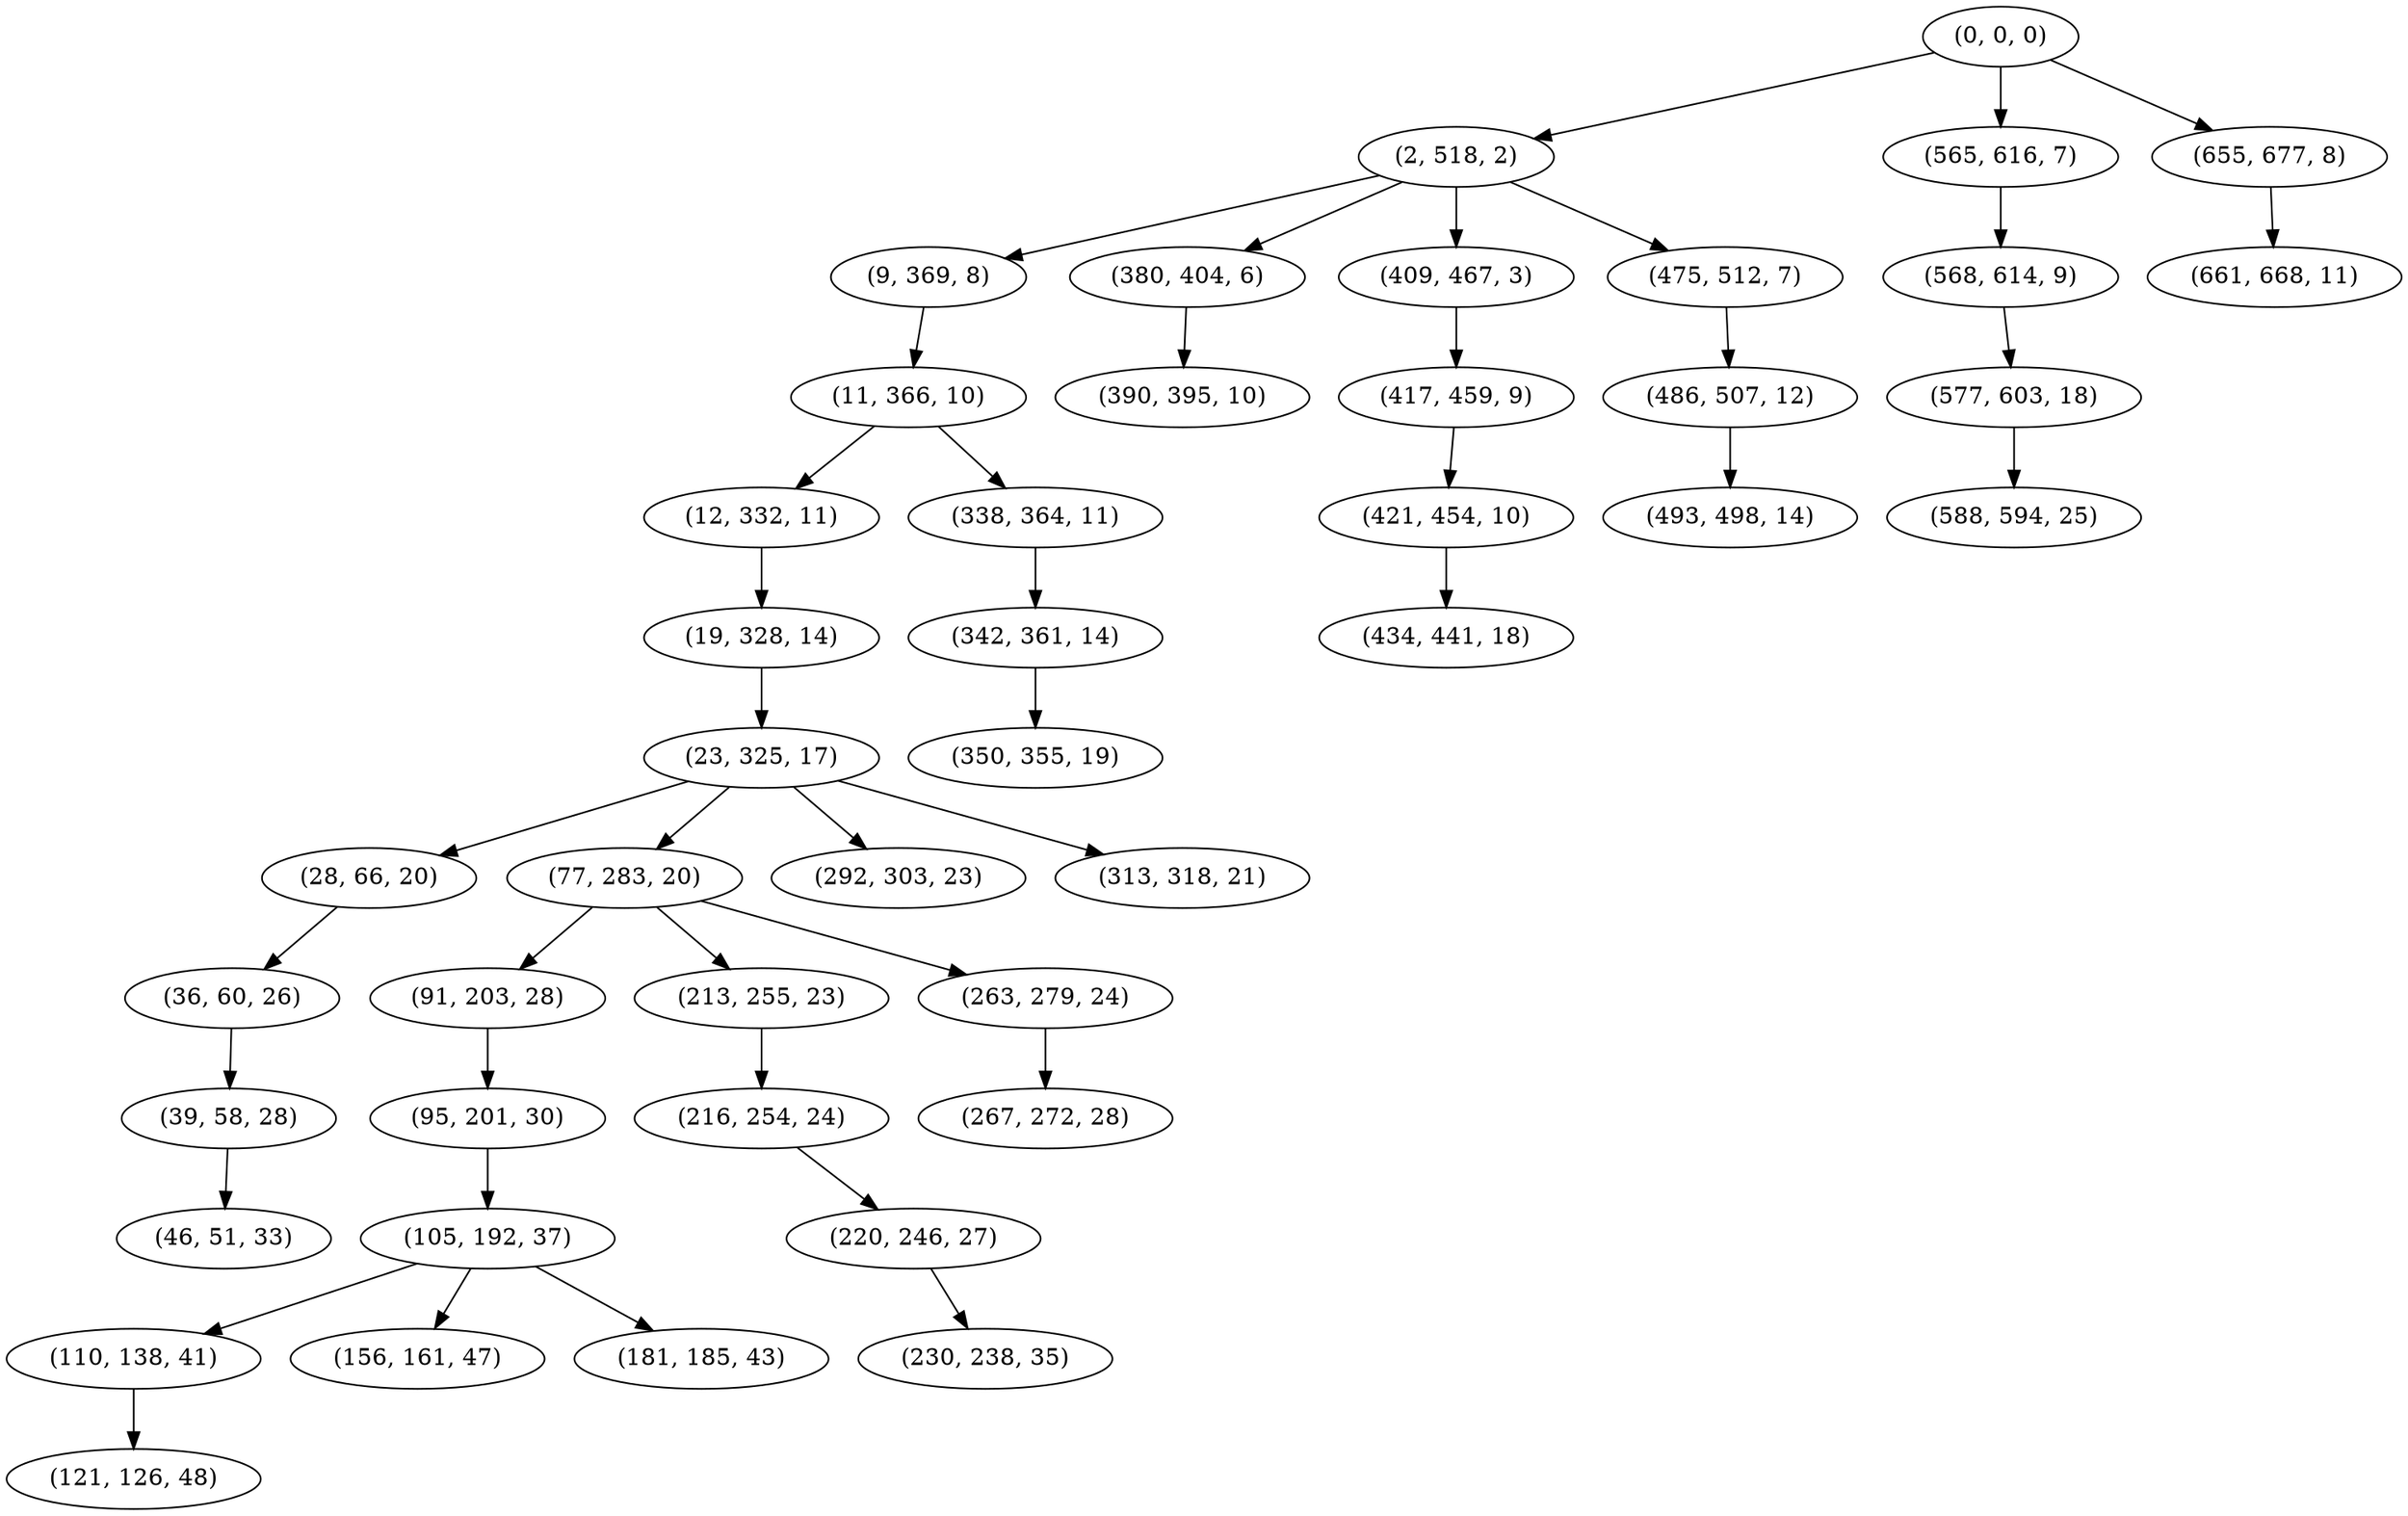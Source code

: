 digraph tree {
    "(0, 0, 0)";
    "(2, 518, 2)";
    "(9, 369, 8)";
    "(11, 366, 10)";
    "(12, 332, 11)";
    "(19, 328, 14)";
    "(23, 325, 17)";
    "(28, 66, 20)";
    "(36, 60, 26)";
    "(39, 58, 28)";
    "(46, 51, 33)";
    "(77, 283, 20)";
    "(91, 203, 28)";
    "(95, 201, 30)";
    "(105, 192, 37)";
    "(110, 138, 41)";
    "(121, 126, 48)";
    "(156, 161, 47)";
    "(181, 185, 43)";
    "(213, 255, 23)";
    "(216, 254, 24)";
    "(220, 246, 27)";
    "(230, 238, 35)";
    "(263, 279, 24)";
    "(267, 272, 28)";
    "(292, 303, 23)";
    "(313, 318, 21)";
    "(338, 364, 11)";
    "(342, 361, 14)";
    "(350, 355, 19)";
    "(380, 404, 6)";
    "(390, 395, 10)";
    "(409, 467, 3)";
    "(417, 459, 9)";
    "(421, 454, 10)";
    "(434, 441, 18)";
    "(475, 512, 7)";
    "(486, 507, 12)";
    "(493, 498, 14)";
    "(565, 616, 7)";
    "(568, 614, 9)";
    "(577, 603, 18)";
    "(588, 594, 25)";
    "(655, 677, 8)";
    "(661, 668, 11)";
    "(0, 0, 0)" -> "(2, 518, 2)";
    "(0, 0, 0)" -> "(565, 616, 7)";
    "(0, 0, 0)" -> "(655, 677, 8)";
    "(2, 518, 2)" -> "(9, 369, 8)";
    "(2, 518, 2)" -> "(380, 404, 6)";
    "(2, 518, 2)" -> "(409, 467, 3)";
    "(2, 518, 2)" -> "(475, 512, 7)";
    "(9, 369, 8)" -> "(11, 366, 10)";
    "(11, 366, 10)" -> "(12, 332, 11)";
    "(11, 366, 10)" -> "(338, 364, 11)";
    "(12, 332, 11)" -> "(19, 328, 14)";
    "(19, 328, 14)" -> "(23, 325, 17)";
    "(23, 325, 17)" -> "(28, 66, 20)";
    "(23, 325, 17)" -> "(77, 283, 20)";
    "(23, 325, 17)" -> "(292, 303, 23)";
    "(23, 325, 17)" -> "(313, 318, 21)";
    "(28, 66, 20)" -> "(36, 60, 26)";
    "(36, 60, 26)" -> "(39, 58, 28)";
    "(39, 58, 28)" -> "(46, 51, 33)";
    "(77, 283, 20)" -> "(91, 203, 28)";
    "(77, 283, 20)" -> "(213, 255, 23)";
    "(77, 283, 20)" -> "(263, 279, 24)";
    "(91, 203, 28)" -> "(95, 201, 30)";
    "(95, 201, 30)" -> "(105, 192, 37)";
    "(105, 192, 37)" -> "(110, 138, 41)";
    "(105, 192, 37)" -> "(156, 161, 47)";
    "(105, 192, 37)" -> "(181, 185, 43)";
    "(110, 138, 41)" -> "(121, 126, 48)";
    "(213, 255, 23)" -> "(216, 254, 24)";
    "(216, 254, 24)" -> "(220, 246, 27)";
    "(220, 246, 27)" -> "(230, 238, 35)";
    "(263, 279, 24)" -> "(267, 272, 28)";
    "(338, 364, 11)" -> "(342, 361, 14)";
    "(342, 361, 14)" -> "(350, 355, 19)";
    "(380, 404, 6)" -> "(390, 395, 10)";
    "(409, 467, 3)" -> "(417, 459, 9)";
    "(417, 459, 9)" -> "(421, 454, 10)";
    "(421, 454, 10)" -> "(434, 441, 18)";
    "(475, 512, 7)" -> "(486, 507, 12)";
    "(486, 507, 12)" -> "(493, 498, 14)";
    "(565, 616, 7)" -> "(568, 614, 9)";
    "(568, 614, 9)" -> "(577, 603, 18)";
    "(577, 603, 18)" -> "(588, 594, 25)";
    "(655, 677, 8)" -> "(661, 668, 11)";
}
